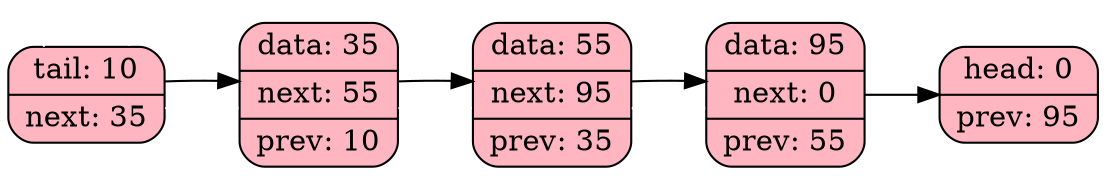 digraph G { 
rankdir = LR;
node [shape = record];
 "00BA17E0" -> "00BA17E0" -> "00BA18E8" -> "00BA1768" -> "00BA1870" [arrowsize = 0.0, weight = 10000, color = "#FFFFFF"];
 "00BA17E0" [shape = Mrecord, style = filled, fillcolor = lightpink  label = "tail: 10 | next: 35"];
  "00BA18E8" [shape = Mrecord, style = filled, fillcolor = lightpink  label = "data: 35 | next: 55 | prev: 10"];
  "00BA1768" [shape = Mrecord, style = filled, fillcolor = lightpink  label = "data: 55 | next: 95 | prev: 35"];
  "00BA1870" [shape = Mrecord, style = filled, fillcolor = lightpink  label = "data: 95 | next: 0 | prev: 55"];
  "00BA1780" [shape = Mrecord, style = filled, fillcolor = lightpink  label = "head: 0 | prev: 95"];
 "00BA17E0" -> "00BA18E8";
"00BA18E8" -> "00BA1768";
"00BA1768" -> "00BA1870";
"00BA1870" -> "00BA1780";
}
